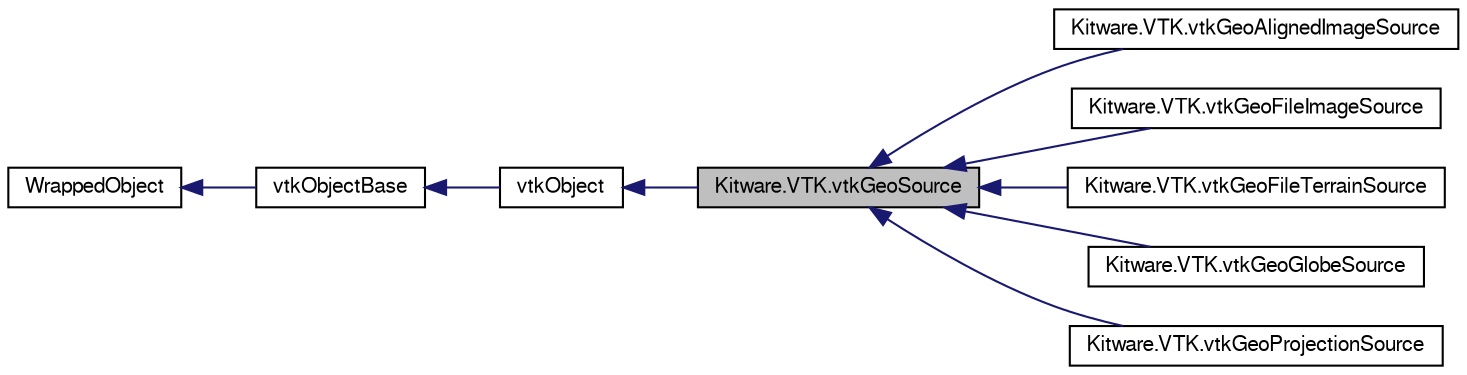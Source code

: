 digraph G
{
  bgcolor="transparent";
  edge [fontname="FreeSans",fontsize="10",labelfontname="FreeSans",labelfontsize="10"];
  node [fontname="FreeSans",fontsize="10",shape=record];
  rankdir="LR";
  Node1 [label="Kitware.VTK.vtkGeoSource",height=0.2,width=0.4,color="black", fillcolor="grey75", style="filled" fontcolor="black"];
  Node2 -> Node1 [dir="back",color="midnightblue",fontsize="10",style="solid",fontname="FreeSans"];
  Node2 [label="vtkObject",height=0.2,width=0.4,color="black",URL="$class_kitware_1_1_v_t_k_1_1vtk_object.html",tooltip="vtkObject - abstract base class for most VTK objects"];
  Node3 -> Node2 [dir="back",color="midnightblue",fontsize="10",style="solid",fontname="FreeSans"];
  Node3 [label="vtkObjectBase",height=0.2,width=0.4,color="black",URL="$class_kitware_1_1_v_t_k_1_1vtk_object_base.html",tooltip="vtkObjectBase - abstract base class for most VTK objects"];
  Node4 -> Node3 [dir="back",color="midnightblue",fontsize="10",style="solid",fontname="FreeSans"];
  Node4 [label="WrappedObject",height=0.2,width=0.4,color="black",URL="$class_kitware_1_1_v_t_k_1_1_wrapped_object.html",tooltip="Base class for all the mummy wrapped classes in Kitware.VTK."];
  Node1 -> Node5 [dir="back",color="midnightblue",fontsize="10",style="solid",fontname="FreeSans"];
  Node5 [label="Kitware.VTK.vtkGeoAlignedImageSource",height=0.2,width=0.4,color="black",URL="$class_kitware_1_1_v_t_k_1_1vtk_geo_aligned_image_source.html",tooltip="vtkGeoAlignedImageSource - Splits hi-res image into tiles."];
  Node1 -> Node6 [dir="back",color="midnightblue",fontsize="10",style="solid",fontname="FreeSans"];
  Node6 [label="Kitware.VTK.vtkGeoFileImageSource",height=0.2,width=0.4,color="black",URL="$class_kitware_1_1_v_t_k_1_1vtk_geo_file_image_source.html",tooltip="vtkGeoFileImageSource - A tiled image source on disk."];
  Node1 -> Node7 [dir="back",color="midnightblue",fontsize="10",style="solid",fontname="FreeSans"];
  Node7 [label="Kitware.VTK.vtkGeoFileTerrainSource",height=0.2,width=0.4,color="black",URL="$class_kitware_1_1_v_t_k_1_1vtk_geo_file_terrain_source.html",tooltip="vtkGeoFileTerrainSource - A source for tiled geometry on disk."];
  Node1 -> Node8 [dir="back",color="midnightblue",fontsize="10",style="solid",fontname="FreeSans"];
  Node8 [label="Kitware.VTK.vtkGeoGlobeSource",height=0.2,width=0.4,color="black",URL="$class_kitware_1_1_v_t_k_1_1vtk_geo_globe_source.html",tooltip="vtkGeoGlobeSource - Spherical globe source."];
  Node1 -> Node9 [dir="back",color="midnightblue",fontsize="10",style="solid",fontname="FreeSans"];
  Node9 [label="Kitware.VTK.vtkGeoProjectionSource",height=0.2,width=0.4,color="black",URL="$class_kitware_1_1_v_t_k_1_1vtk_geo_projection_source.html",tooltip="vtkGeoProjectionSource - A 2D geographic geometry source"];
}
